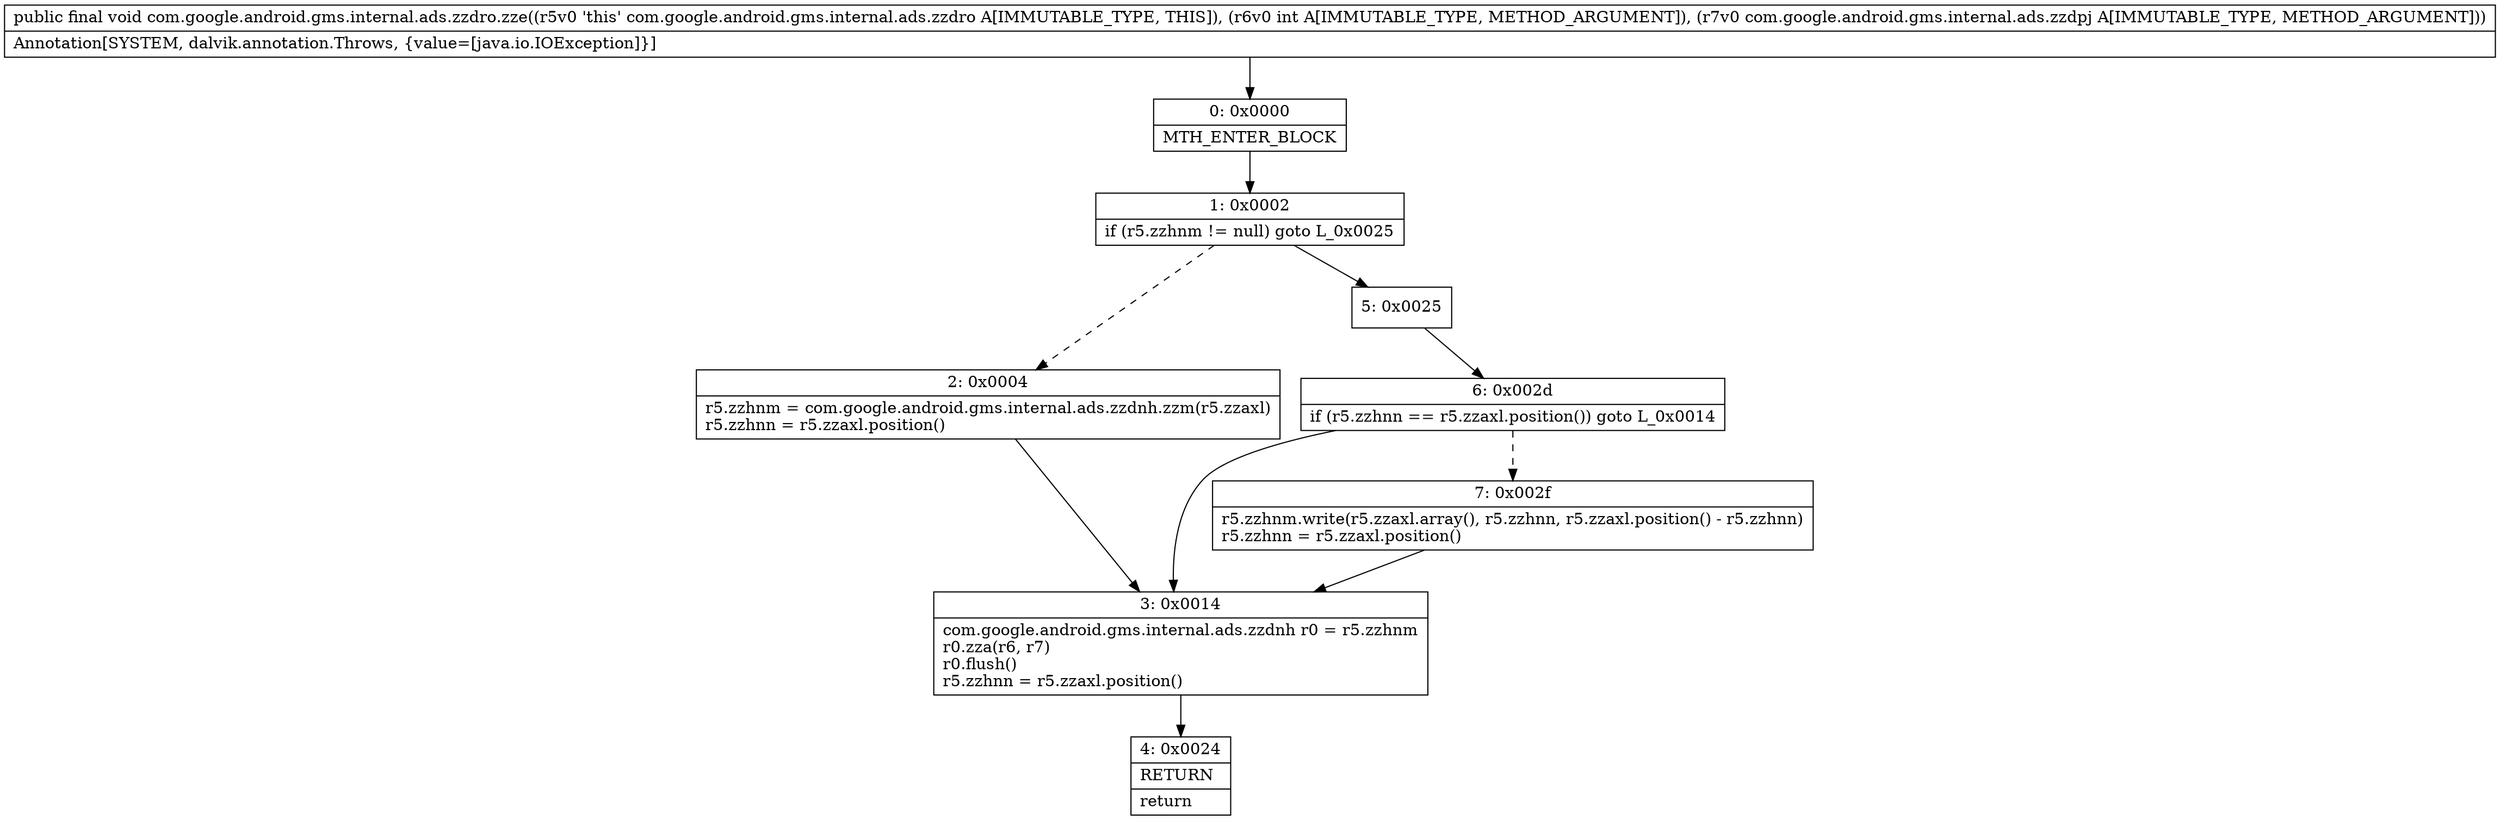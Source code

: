 digraph "CFG forcom.google.android.gms.internal.ads.zzdro.zze(ILcom\/google\/android\/gms\/internal\/ads\/zzdpj;)V" {
Node_0 [shape=record,label="{0\:\ 0x0000|MTH_ENTER_BLOCK\l}"];
Node_1 [shape=record,label="{1\:\ 0x0002|if (r5.zzhnm != null) goto L_0x0025\l}"];
Node_2 [shape=record,label="{2\:\ 0x0004|r5.zzhnm = com.google.android.gms.internal.ads.zzdnh.zzm(r5.zzaxl)\lr5.zzhnn = r5.zzaxl.position()\l}"];
Node_3 [shape=record,label="{3\:\ 0x0014|com.google.android.gms.internal.ads.zzdnh r0 = r5.zzhnm\lr0.zza(r6, r7)\lr0.flush()\lr5.zzhnn = r5.zzaxl.position()\l}"];
Node_4 [shape=record,label="{4\:\ 0x0024|RETURN\l|return\l}"];
Node_5 [shape=record,label="{5\:\ 0x0025}"];
Node_6 [shape=record,label="{6\:\ 0x002d|if (r5.zzhnn == r5.zzaxl.position()) goto L_0x0014\l}"];
Node_7 [shape=record,label="{7\:\ 0x002f|r5.zzhnm.write(r5.zzaxl.array(), r5.zzhnn, r5.zzaxl.position() \- r5.zzhnn)\lr5.zzhnn = r5.zzaxl.position()\l}"];
MethodNode[shape=record,label="{public final void com.google.android.gms.internal.ads.zzdro.zze((r5v0 'this' com.google.android.gms.internal.ads.zzdro A[IMMUTABLE_TYPE, THIS]), (r6v0 int A[IMMUTABLE_TYPE, METHOD_ARGUMENT]), (r7v0 com.google.android.gms.internal.ads.zzdpj A[IMMUTABLE_TYPE, METHOD_ARGUMENT]))  | Annotation[SYSTEM, dalvik.annotation.Throws, \{value=[java.io.IOException]\}]\l}"];
MethodNode -> Node_0;
Node_0 -> Node_1;
Node_1 -> Node_2[style=dashed];
Node_1 -> Node_5;
Node_2 -> Node_3;
Node_3 -> Node_4;
Node_5 -> Node_6;
Node_6 -> Node_3;
Node_6 -> Node_7[style=dashed];
Node_7 -> Node_3;
}

